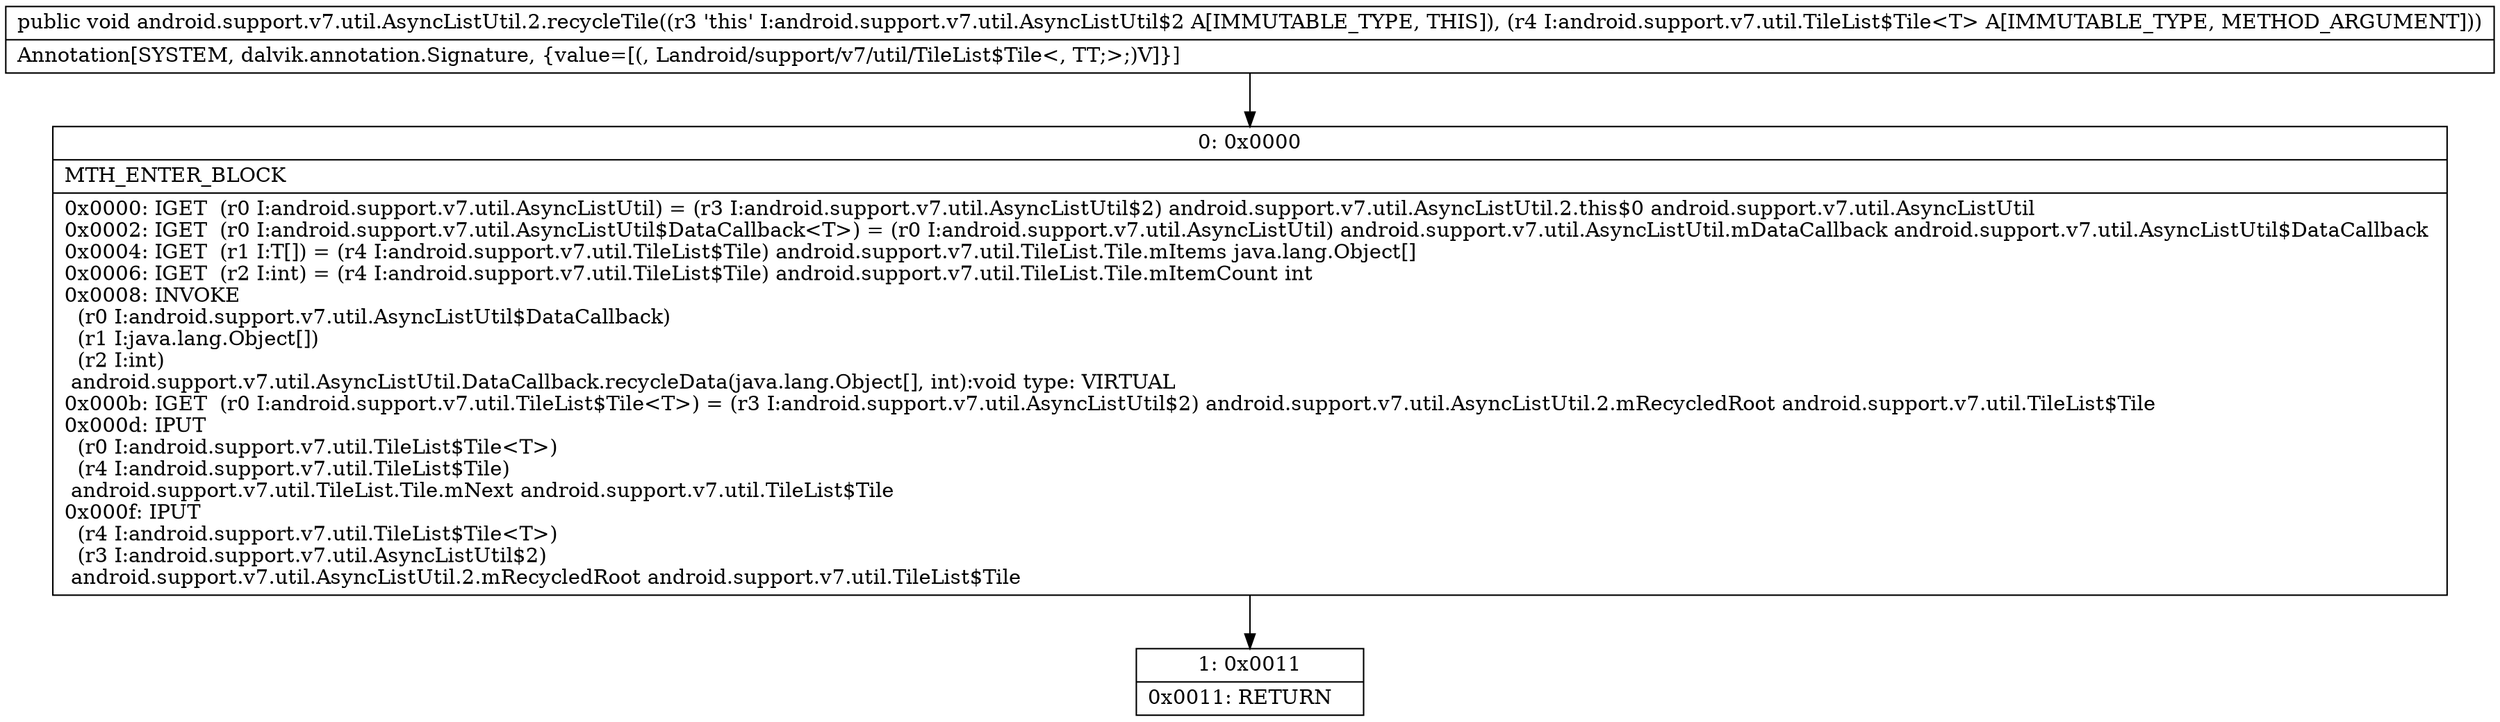 digraph "CFG forandroid.support.v7.util.AsyncListUtil.2.recycleTile(Landroid\/support\/v7\/util\/TileList$Tile;)V" {
Node_0 [shape=record,label="{0\:\ 0x0000|MTH_ENTER_BLOCK\l|0x0000: IGET  (r0 I:android.support.v7.util.AsyncListUtil) = (r3 I:android.support.v7.util.AsyncListUtil$2) android.support.v7.util.AsyncListUtil.2.this$0 android.support.v7.util.AsyncListUtil \l0x0002: IGET  (r0 I:android.support.v7.util.AsyncListUtil$DataCallback\<T\>) = (r0 I:android.support.v7.util.AsyncListUtil) android.support.v7.util.AsyncListUtil.mDataCallback android.support.v7.util.AsyncListUtil$DataCallback \l0x0004: IGET  (r1 I:T[]) = (r4 I:android.support.v7.util.TileList$Tile) android.support.v7.util.TileList.Tile.mItems java.lang.Object[] \l0x0006: IGET  (r2 I:int) = (r4 I:android.support.v7.util.TileList$Tile) android.support.v7.util.TileList.Tile.mItemCount int \l0x0008: INVOKE  \l  (r0 I:android.support.v7.util.AsyncListUtil$DataCallback)\l  (r1 I:java.lang.Object[])\l  (r2 I:int)\l android.support.v7.util.AsyncListUtil.DataCallback.recycleData(java.lang.Object[], int):void type: VIRTUAL \l0x000b: IGET  (r0 I:android.support.v7.util.TileList$Tile\<T\>) = (r3 I:android.support.v7.util.AsyncListUtil$2) android.support.v7.util.AsyncListUtil.2.mRecycledRoot android.support.v7.util.TileList$Tile \l0x000d: IPUT  \l  (r0 I:android.support.v7.util.TileList$Tile\<T\>)\l  (r4 I:android.support.v7.util.TileList$Tile)\l android.support.v7.util.TileList.Tile.mNext android.support.v7.util.TileList$Tile \l0x000f: IPUT  \l  (r4 I:android.support.v7.util.TileList$Tile\<T\>)\l  (r3 I:android.support.v7.util.AsyncListUtil$2)\l android.support.v7.util.AsyncListUtil.2.mRecycledRoot android.support.v7.util.TileList$Tile \l}"];
Node_1 [shape=record,label="{1\:\ 0x0011|0x0011: RETURN   \l}"];
MethodNode[shape=record,label="{public void android.support.v7.util.AsyncListUtil.2.recycleTile((r3 'this' I:android.support.v7.util.AsyncListUtil$2 A[IMMUTABLE_TYPE, THIS]), (r4 I:android.support.v7.util.TileList$Tile\<T\> A[IMMUTABLE_TYPE, METHOD_ARGUMENT]))  | Annotation[SYSTEM, dalvik.annotation.Signature, \{value=[(, Landroid\/support\/v7\/util\/TileList$Tile\<, TT;\>;)V]\}]\l}"];
MethodNode -> Node_0;
Node_0 -> Node_1;
}

